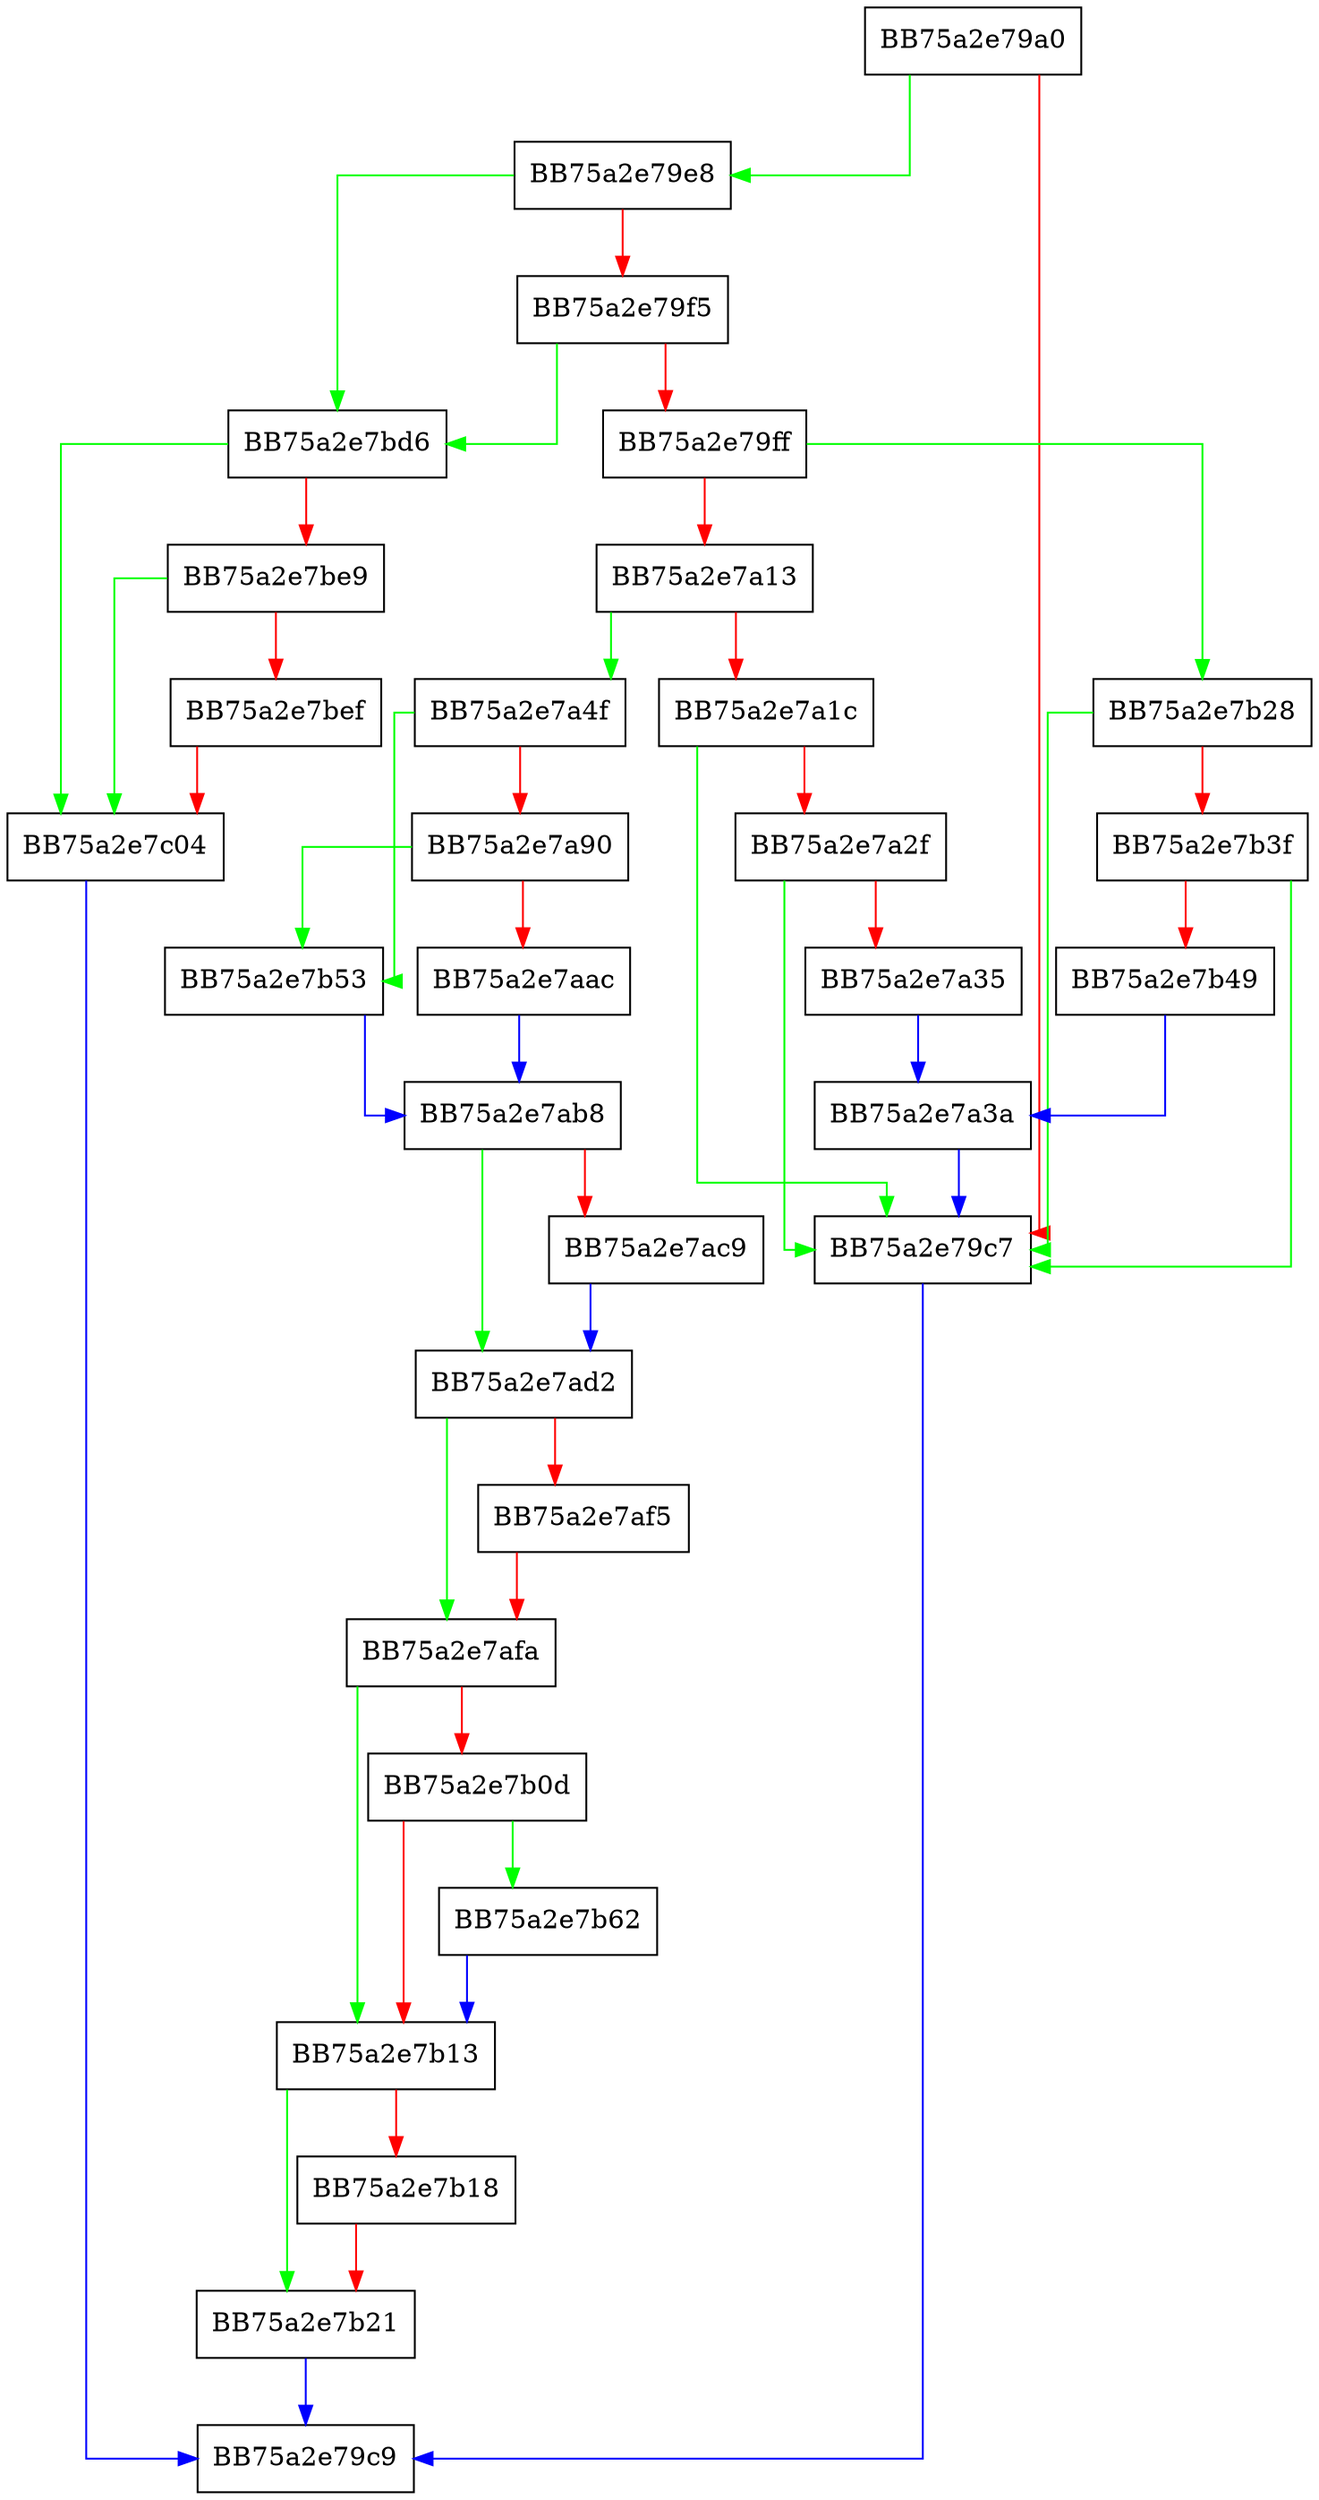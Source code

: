 digraph AsyncProcessScanNotification {
  node [shape="box"];
  graph [splines=ortho];
  BB75a2e79a0 -> BB75a2e79e8 [color="green"];
  BB75a2e79a0 -> BB75a2e79c7 [color="red"];
  BB75a2e79c7 -> BB75a2e79c9 [color="blue"];
  BB75a2e79e8 -> BB75a2e7bd6 [color="green"];
  BB75a2e79e8 -> BB75a2e79f5 [color="red"];
  BB75a2e79f5 -> BB75a2e7bd6 [color="green"];
  BB75a2e79f5 -> BB75a2e79ff [color="red"];
  BB75a2e79ff -> BB75a2e7b28 [color="green"];
  BB75a2e79ff -> BB75a2e7a13 [color="red"];
  BB75a2e7a13 -> BB75a2e7a4f [color="green"];
  BB75a2e7a13 -> BB75a2e7a1c [color="red"];
  BB75a2e7a1c -> BB75a2e79c7 [color="green"];
  BB75a2e7a1c -> BB75a2e7a2f [color="red"];
  BB75a2e7a2f -> BB75a2e79c7 [color="green"];
  BB75a2e7a2f -> BB75a2e7a35 [color="red"];
  BB75a2e7a35 -> BB75a2e7a3a [color="blue"];
  BB75a2e7a3a -> BB75a2e79c7 [color="blue"];
  BB75a2e7a4f -> BB75a2e7b53 [color="green"];
  BB75a2e7a4f -> BB75a2e7a90 [color="red"];
  BB75a2e7a90 -> BB75a2e7b53 [color="green"];
  BB75a2e7a90 -> BB75a2e7aac [color="red"];
  BB75a2e7aac -> BB75a2e7ab8 [color="blue"];
  BB75a2e7ab8 -> BB75a2e7ad2 [color="green"];
  BB75a2e7ab8 -> BB75a2e7ac9 [color="red"];
  BB75a2e7ac9 -> BB75a2e7ad2 [color="blue"];
  BB75a2e7ad2 -> BB75a2e7afa [color="green"];
  BB75a2e7ad2 -> BB75a2e7af5 [color="red"];
  BB75a2e7af5 -> BB75a2e7afa [color="red"];
  BB75a2e7afa -> BB75a2e7b13 [color="green"];
  BB75a2e7afa -> BB75a2e7b0d [color="red"];
  BB75a2e7b0d -> BB75a2e7b62 [color="green"];
  BB75a2e7b0d -> BB75a2e7b13 [color="red"];
  BB75a2e7b13 -> BB75a2e7b21 [color="green"];
  BB75a2e7b13 -> BB75a2e7b18 [color="red"];
  BB75a2e7b18 -> BB75a2e7b21 [color="red"];
  BB75a2e7b21 -> BB75a2e79c9 [color="blue"];
  BB75a2e7b28 -> BB75a2e79c7 [color="green"];
  BB75a2e7b28 -> BB75a2e7b3f [color="red"];
  BB75a2e7b3f -> BB75a2e79c7 [color="green"];
  BB75a2e7b3f -> BB75a2e7b49 [color="red"];
  BB75a2e7b49 -> BB75a2e7a3a [color="blue"];
  BB75a2e7b53 -> BB75a2e7ab8 [color="blue"];
  BB75a2e7b62 -> BB75a2e7b13 [color="blue"];
  BB75a2e7bd6 -> BB75a2e7c04 [color="green"];
  BB75a2e7bd6 -> BB75a2e7be9 [color="red"];
  BB75a2e7be9 -> BB75a2e7c04 [color="green"];
  BB75a2e7be9 -> BB75a2e7bef [color="red"];
  BB75a2e7bef -> BB75a2e7c04 [color="red"];
  BB75a2e7c04 -> BB75a2e79c9 [color="blue"];
}